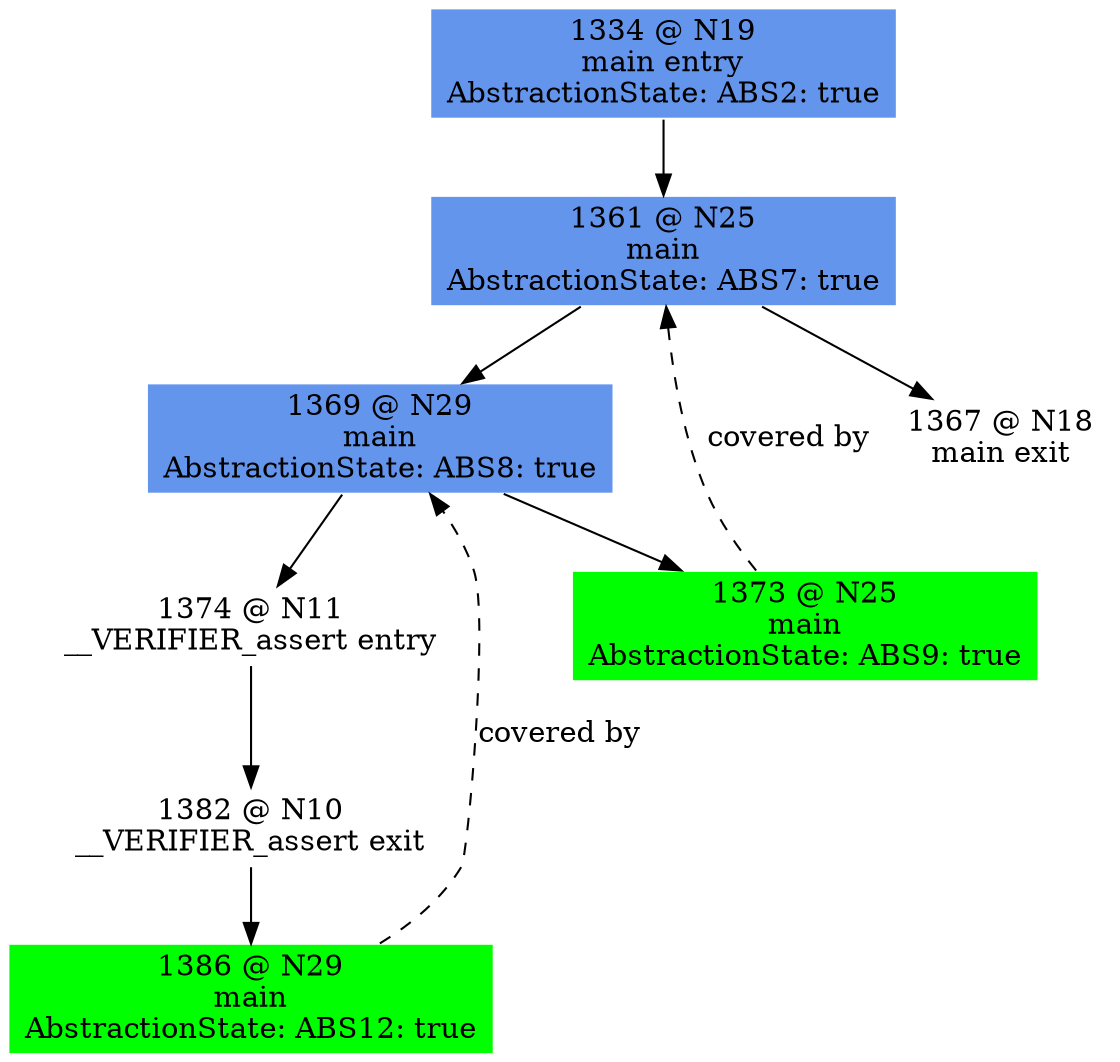 digraph ARG {
node [style="filled" shape="box" color="white"]
1334 [fillcolor="cornflowerblue" label="1334 @ N19\nmain entry\nAbstractionState: ABS2: true\n" id="1334"]
1361 [fillcolor="cornflowerblue" label="1361 @ N25\nmain\nAbstractionState: ABS7: true\n" id="1361"]
1369 [fillcolor="cornflowerblue" label="1369 @ N29\nmain\nAbstractionState: ABS8: true\n" id="1369"]
1374 [label="1374 @ N11\n__VERIFIER_assert entry\n" id="1374"]
1382 [label="1382 @ N10\n__VERIFIER_assert exit\n" id="1382"]
1386 [fillcolor="green" label="1386 @ N29\nmain\nAbstractionState: ABS12: true\n" id="1386"]
1373 [fillcolor="green" label="1373 @ N25\nmain\nAbstractionState: ABS9: true\n" id="1373"]
1367 [label="1367 @ N18\nmain exit\n" id="1367"]
1334 -> 1361 []
1373 -> 1361 [style="dashed" weight="0" label="covered by"]
1361 -> 1367 []
1361 -> 1369 []
1386 -> 1369 [style="dashed" weight="0" label="covered by"]
1369 -> 1373 []
1369 -> 1374 []
1374 -> 1382 []
1382 -> 1386 []
}
